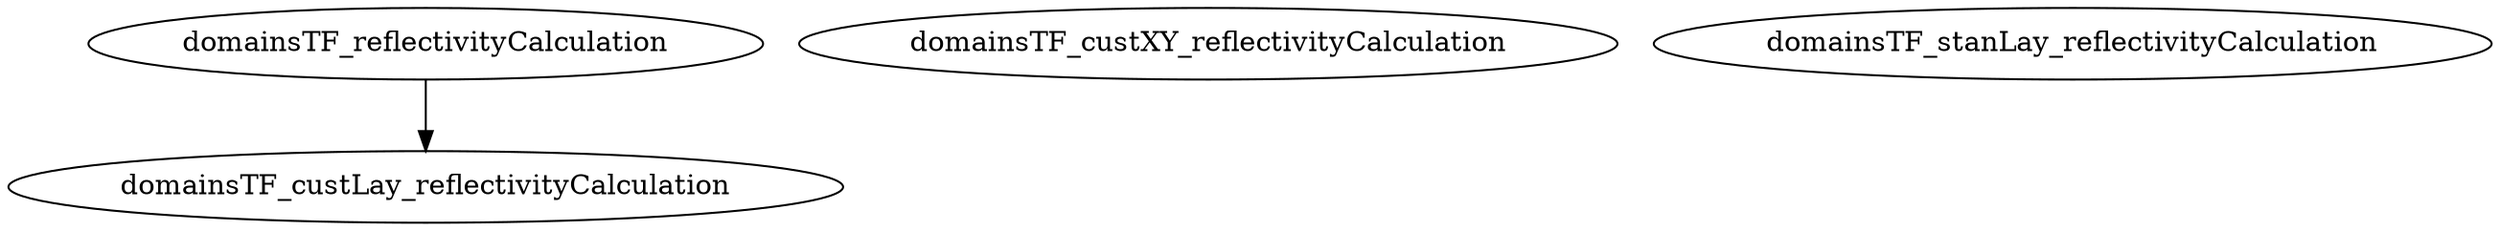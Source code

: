 /* Created by mdot for Matlab */
digraph m2html {
  domainsTF_reflectivityCalculation -> domainsTF_custLay_reflectivityCalculation;

  domainsTF_custLay_reflectivityCalculation [URL="domainsTF_custLay_reflectivityCalculation.html"];
  domainsTF_custXY_reflectivityCalculation [URL="domainsTF_custXY_reflectivityCalculation.html"];
  domainsTF_reflectivityCalculation [URL="domainsTF_reflectivityCalculation.html"];
  domainsTF_stanLay_reflectivityCalculation [URL="domainsTF_stanLay_reflectivityCalculation.html"];
}